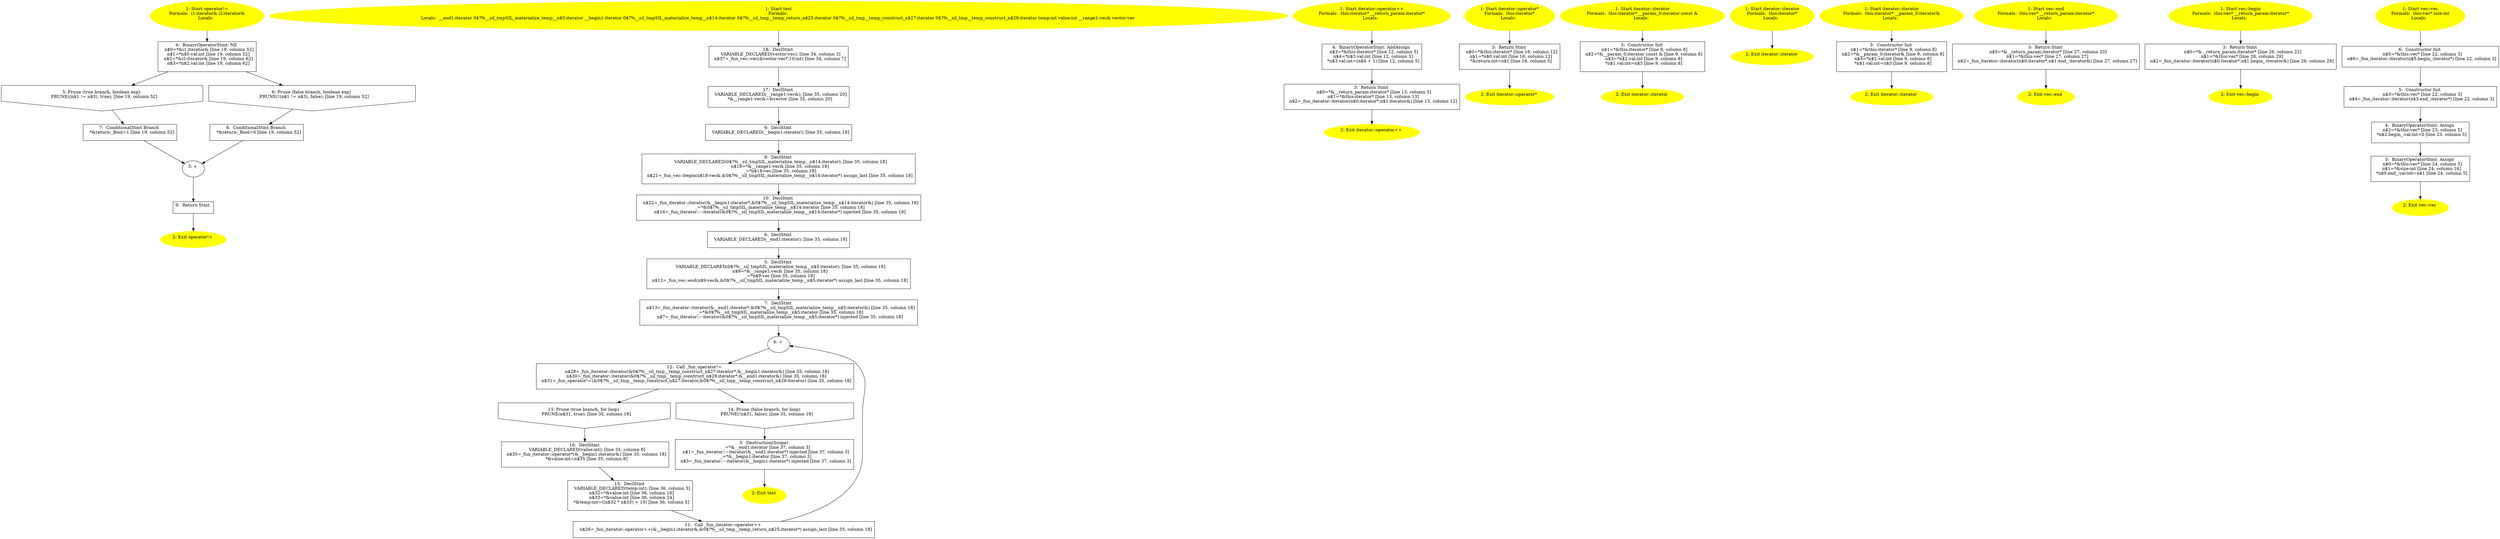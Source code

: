 /* @generated */
digraph cfg {
"operator!=#4715710375716659667.eb4126b3edd381f3092a9e38275754d4_1" [label="1: Start operator!=\nFormals:  i1:iterator& i2:iterator&\nLocals:  \n  " color=yellow style=filled]
	

	 "operator!=#4715710375716659667.eb4126b3edd381f3092a9e38275754d4_1" -> "operator!=#4715710375716659667.eb4126b3edd381f3092a9e38275754d4_4" ;
"operator!=#4715710375716659667.eb4126b3edd381f3092a9e38275754d4_2" [label="2: Exit operator!= \n  " color=yellow style=filled]
	

"operator!=#4715710375716659667.eb4126b3edd381f3092a9e38275754d4_3" [label="3: + \n  " ]
	

	 "operator!=#4715710375716659667.eb4126b3edd381f3092a9e38275754d4_3" -> "operator!=#4715710375716659667.eb4126b3edd381f3092a9e38275754d4_9" ;
"operator!=#4715710375716659667.eb4126b3edd381f3092a9e38275754d4_4" [label="4:  BinaryOperatorStmt: NE \n   n$0=*&i1:iterator& [line 19, column 52]\n  n$1=*n$0.val:int [line 19, column 52]\n  n$2=*&i2:iterator& [line 19, column 62]\n  n$3=*n$2.val:int [line 19, column 62]\n " shape="box"]
	

	 "operator!=#4715710375716659667.eb4126b3edd381f3092a9e38275754d4_4" -> "operator!=#4715710375716659667.eb4126b3edd381f3092a9e38275754d4_5" ;
	 "operator!=#4715710375716659667.eb4126b3edd381f3092a9e38275754d4_4" -> "operator!=#4715710375716659667.eb4126b3edd381f3092a9e38275754d4_6" ;
"operator!=#4715710375716659667.eb4126b3edd381f3092a9e38275754d4_5" [label="5: Prune (true branch, boolean exp) \n   PRUNE((n$1 != n$3), true); [line 19, column 52]\n " shape="invhouse"]
	

	 "operator!=#4715710375716659667.eb4126b3edd381f3092a9e38275754d4_5" -> "operator!=#4715710375716659667.eb4126b3edd381f3092a9e38275754d4_7" ;
"operator!=#4715710375716659667.eb4126b3edd381f3092a9e38275754d4_6" [label="6: Prune (false branch, boolean exp) \n   PRUNE(!(n$1 != n$3), false); [line 19, column 52]\n " shape="invhouse"]
	

	 "operator!=#4715710375716659667.eb4126b3edd381f3092a9e38275754d4_6" -> "operator!=#4715710375716659667.eb4126b3edd381f3092a9e38275754d4_8" ;
"operator!=#4715710375716659667.eb4126b3edd381f3092a9e38275754d4_7" [label="7:  ConditionalStmt Branch \n   *&return:_Bool=1 [line 19, column 52]\n " shape="box"]
	

	 "operator!=#4715710375716659667.eb4126b3edd381f3092a9e38275754d4_7" -> "operator!=#4715710375716659667.eb4126b3edd381f3092a9e38275754d4_3" ;
"operator!=#4715710375716659667.eb4126b3edd381f3092a9e38275754d4_8" [label="8:  ConditionalStmt Branch \n   *&return:_Bool=0 [line 19, column 52]\n " shape="box"]
	

	 "operator!=#4715710375716659667.eb4126b3edd381f3092a9e38275754d4_8" -> "operator!=#4715710375716659667.eb4126b3edd381f3092a9e38275754d4_3" ;
"operator!=#4715710375716659667.eb4126b3edd381f3092a9e38275754d4_9" [label="9:  Return Stmt \n  " shape="box"]
	

	 "operator!=#4715710375716659667.eb4126b3edd381f3092a9e38275754d4_9" -> "operator!=#4715710375716659667.eb4126b3edd381f3092a9e38275754d4_2" ;
"test#18241244337164948030.afc14f193ad97442f67ac7183be789bc_1" [label="1: Start test\nFormals: \nLocals:  __end1:iterator 0$?%__sil_tmpSIL_materialize_temp__n$5:iterator __begin1:iterator 0$?%__sil_tmpSIL_materialize_temp__n$14:iterator 0$?%__sil_tmp__temp_return_n$25:iterator 0$?%__sil_tmp__temp_construct_n$27:iterator 0$?%__sil_tmp__temp_construct_n$29:iterator temp:int value:int __range1:vec& vector:vec \n  " color=yellow style=filled]
	

	 "test#18241244337164948030.afc14f193ad97442f67ac7183be789bc_1" -> "test#18241244337164948030.afc14f193ad97442f67ac7183be789bc_18" ;
"test#18241244337164948030.afc14f193ad97442f67ac7183be789bc_2" [label="2: Exit test \n  " color=yellow style=filled]
	

"test#18241244337164948030.afc14f193ad97442f67ac7183be789bc_3" [label="3:  Destruction(Scope) \n   _=*&__end1:iterator [line 37, column 3]\n  n$1=_fun_iterator::~iterator(&__end1:iterator*) injected [line 37, column 3]\n  _=*&__begin1:iterator [line 37, column 3]\n  n$3=_fun_iterator::~iterator(&__begin1:iterator*) injected [line 37, column 3]\n " shape="box"]
	

	 "test#18241244337164948030.afc14f193ad97442f67ac7183be789bc_3" -> "test#18241244337164948030.afc14f193ad97442f67ac7183be789bc_2" ;
"test#18241244337164948030.afc14f193ad97442f67ac7183be789bc_4" [label="4: + \n  " ]
	

	 "test#18241244337164948030.afc14f193ad97442f67ac7183be789bc_4" -> "test#18241244337164948030.afc14f193ad97442f67ac7183be789bc_12" ;
"test#18241244337164948030.afc14f193ad97442f67ac7183be789bc_5" [label="5:  DeclStmt \n   VARIABLE_DECLARED(0$?%__sil_tmpSIL_materialize_temp__n$5:iterator); [line 35, column 18]\n  n$9=*&__range1:vec& [line 35, column 18]\n  _=*n$9:vec [line 35, column 18]\n  n$12=_fun_vec::end(n$9:vec&,&0$?%__sil_tmpSIL_materialize_temp__n$5:iterator*) assign_last [line 35, column 18]\n " shape="box"]
	

	 "test#18241244337164948030.afc14f193ad97442f67ac7183be789bc_5" -> "test#18241244337164948030.afc14f193ad97442f67ac7183be789bc_7" ;
"test#18241244337164948030.afc14f193ad97442f67ac7183be789bc_6" [label="6:  DeclStmt \n   VARIABLE_DECLARED(__end1:iterator); [line 35, column 18]\n " shape="box"]
	

	 "test#18241244337164948030.afc14f193ad97442f67ac7183be789bc_6" -> "test#18241244337164948030.afc14f193ad97442f67ac7183be789bc_5" ;
"test#18241244337164948030.afc14f193ad97442f67ac7183be789bc_7" [label="7:  DeclStmt \n   n$13=_fun_iterator::iterator(&__end1:iterator*,&0$?%__sil_tmpSIL_materialize_temp__n$5:iterator&) [line 35, column 18]\n  _=*&0$?%__sil_tmpSIL_materialize_temp__n$5:iterator [line 35, column 18]\n  n$7=_fun_iterator::~iterator(&0$?%__sil_tmpSIL_materialize_temp__n$5:iterator*) injected [line 35, column 18]\n " shape="box"]
	

	 "test#18241244337164948030.afc14f193ad97442f67ac7183be789bc_7" -> "test#18241244337164948030.afc14f193ad97442f67ac7183be789bc_4" ;
"test#18241244337164948030.afc14f193ad97442f67ac7183be789bc_8" [label="8:  DeclStmt \n   VARIABLE_DECLARED(0$?%__sil_tmpSIL_materialize_temp__n$14:iterator); [line 35, column 18]\n  n$18=*&__range1:vec& [line 35, column 18]\n  _=*n$18:vec [line 35, column 18]\n  n$21=_fun_vec::begin(n$18:vec&,&0$?%__sil_tmpSIL_materialize_temp__n$14:iterator*) assign_last [line 35, column 18]\n " shape="box"]
	

	 "test#18241244337164948030.afc14f193ad97442f67ac7183be789bc_8" -> "test#18241244337164948030.afc14f193ad97442f67ac7183be789bc_10" ;
"test#18241244337164948030.afc14f193ad97442f67ac7183be789bc_9" [label="9:  DeclStmt \n   VARIABLE_DECLARED(__begin1:iterator); [line 35, column 18]\n " shape="box"]
	

	 "test#18241244337164948030.afc14f193ad97442f67ac7183be789bc_9" -> "test#18241244337164948030.afc14f193ad97442f67ac7183be789bc_8" ;
"test#18241244337164948030.afc14f193ad97442f67ac7183be789bc_10" [label="10:  DeclStmt \n   n$22=_fun_iterator::iterator(&__begin1:iterator*,&0$?%__sil_tmpSIL_materialize_temp__n$14:iterator&) [line 35, column 18]\n  _=*&0$?%__sil_tmpSIL_materialize_temp__n$14:iterator [line 35, column 18]\n  n$16=_fun_iterator::~iterator(&0$?%__sil_tmpSIL_materialize_temp__n$14:iterator*) injected [line 35, column 18]\n " shape="box"]
	

	 "test#18241244337164948030.afc14f193ad97442f67ac7183be789bc_10" -> "test#18241244337164948030.afc14f193ad97442f67ac7183be789bc_6" ;
"test#18241244337164948030.afc14f193ad97442f67ac7183be789bc_11" [label="11:  Call _fun_iterator::operator++ \n   n$26=_fun_iterator::operator++(&__begin1:iterator&,&0$?%__sil_tmp__temp_return_n$25:iterator*) assign_last [line 35, column 18]\n " shape="box"]
	

	 "test#18241244337164948030.afc14f193ad97442f67ac7183be789bc_11" -> "test#18241244337164948030.afc14f193ad97442f67ac7183be789bc_4" ;
"test#18241244337164948030.afc14f193ad97442f67ac7183be789bc_12" [label="12:  Call _fun_operator!= \n   n$28=_fun_iterator::iterator(&0$?%__sil_tmp__temp_construct_n$27:iterator*,&__begin1:iterator&) [line 35, column 18]\n  n$30=_fun_iterator::iterator(&0$?%__sil_tmp__temp_construct_n$29:iterator*,&__end1:iterator&) [line 35, column 18]\n  n$31=_fun_operator!=(&0$?%__sil_tmp__temp_construct_n$27:iterator,&0$?%__sil_tmp__temp_construct_n$29:iterator) [line 35, column 18]\n " shape="box"]
	

	 "test#18241244337164948030.afc14f193ad97442f67ac7183be789bc_12" -> "test#18241244337164948030.afc14f193ad97442f67ac7183be789bc_13" ;
	 "test#18241244337164948030.afc14f193ad97442f67ac7183be789bc_12" -> "test#18241244337164948030.afc14f193ad97442f67ac7183be789bc_14" ;
"test#18241244337164948030.afc14f193ad97442f67ac7183be789bc_13" [label="13: Prune (true branch, for loop) \n   PRUNE(n$31, true); [line 35, column 18]\n " shape="invhouse"]
	

	 "test#18241244337164948030.afc14f193ad97442f67ac7183be789bc_13" -> "test#18241244337164948030.afc14f193ad97442f67ac7183be789bc_16" ;
"test#18241244337164948030.afc14f193ad97442f67ac7183be789bc_14" [label="14: Prune (false branch, for loop) \n   PRUNE(!n$31, false); [line 35, column 18]\n " shape="invhouse"]
	

	 "test#18241244337164948030.afc14f193ad97442f67ac7183be789bc_14" -> "test#18241244337164948030.afc14f193ad97442f67ac7183be789bc_3" ;
"test#18241244337164948030.afc14f193ad97442f67ac7183be789bc_15" [label="15:  DeclStmt \n   VARIABLE_DECLARED(temp:int); [line 36, column 5]\n  n$32=*&value:int [line 36, column 16]\n  n$33=*&value:int [line 36, column 24]\n  *&temp:int=((n$32 * n$33) + 10) [line 36, column 5]\n " shape="box"]
	

	 "test#18241244337164948030.afc14f193ad97442f67ac7183be789bc_15" -> "test#18241244337164948030.afc14f193ad97442f67ac7183be789bc_11" ;
"test#18241244337164948030.afc14f193ad97442f67ac7183be789bc_16" [label="16:  DeclStmt \n   VARIABLE_DECLARED(value:int); [line 35, column 8]\n  n$35=_fun_iterator::operator*(&__begin1:iterator&) [line 35, column 18]\n  *&value:int=n$35 [line 35, column 8]\n " shape="box"]
	

	 "test#18241244337164948030.afc14f193ad97442f67ac7183be789bc_16" -> "test#18241244337164948030.afc14f193ad97442f67ac7183be789bc_15" ;
"test#18241244337164948030.afc14f193ad97442f67ac7183be789bc_17" [label="17:  DeclStmt \n   VARIABLE_DECLARED(__range1:vec&); [line 35, column 20]\n  *&__range1:vec&=&vector [line 35, column 20]\n " shape="box"]
	

	 "test#18241244337164948030.afc14f193ad97442f67ac7183be789bc_17" -> "test#18241244337164948030.afc14f193ad97442f67ac7183be789bc_9" ;
"test#18241244337164948030.afc14f193ad97442f67ac7183be789bc_18" [label="18:  DeclStmt \n   VARIABLE_DECLARED(vector:vec); [line 34, column 3]\n  n$37=_fun_vec::vec(&vector:vec*,10:int) [line 34, column 7]\n " shape="box"]
	

	 "test#18241244337164948030.afc14f193ad97442f67ac7183be789bc_18" -> "test#18241244337164948030.afc14f193ad97442f67ac7183be789bc_17" ;
"operator++#iterator(class iterator)#(14034081864165661659).574423d3d3249b4f53477fb1be150024_1" [label="1: Start iterator::operator++\nFormals:  this:iterator* __return_param:iterator*\nLocals:  \n  " color=yellow style=filled]
	

	 "operator++#iterator(class iterator)#(14034081864165661659).574423d3d3249b4f53477fb1be150024_1" -> "operator++#iterator(class iterator)#(14034081864165661659).574423d3d3249b4f53477fb1be150024_4" ;
"operator++#iterator(class iterator)#(14034081864165661659).574423d3d3249b4f53477fb1be150024_2" [label="2: Exit iterator::operator++ \n  " color=yellow style=filled]
	

"operator++#iterator(class iterator)#(14034081864165661659).574423d3d3249b4f53477fb1be150024_3" [label="3:  Return Stmt \n   n$0=*&__return_param:iterator* [line 13, column 5]\n  n$1=*&this:iterator* [line 13, column 13]\n  n$2=_fun_iterator::iterator(n$0:iterator*,n$1:iterator&) [line 13, column 12]\n " shape="box"]
	

	 "operator++#iterator(class iterator)#(14034081864165661659).574423d3d3249b4f53477fb1be150024_3" -> "operator++#iterator(class iterator)#(14034081864165661659).574423d3d3249b4f53477fb1be150024_2" ;
"operator++#iterator(class iterator)#(14034081864165661659).574423d3d3249b4f53477fb1be150024_4" [label="4:  BinaryOperatorStmt: AddAssign \n   n$3=*&this:iterator* [line 12, column 5]\n  n$4=*n$3.val:int [line 12, column 5]\n  *n$3.val:int=(n$4 + 1) [line 12, column 5]\n " shape="box"]
	

	 "operator++#iterator(class iterator)#(14034081864165661659).574423d3d3249b4f53477fb1be150024_4" -> "operator++#iterator(class iterator)#(14034081864165661659).574423d3d3249b4f53477fb1be150024_3" ;
"operator*#iterator#(14296957122470685412).e3f593369544fc43a253ad1e4f5ed136_1" [label="1: Start iterator::operator*\nFormals:  this:iterator*\nLocals:  \n  " color=yellow style=filled]
	

	 "operator*#iterator#(14296957122470685412).e3f593369544fc43a253ad1e4f5ed136_1" -> "operator*#iterator#(14296957122470685412).e3f593369544fc43a253ad1e4f5ed136_3" ;
"operator*#iterator#(14296957122470685412).e3f593369544fc43a253ad1e4f5ed136_2" [label="2: Exit iterator::operator* \n  " color=yellow style=filled]
	

"operator*#iterator#(14296957122470685412).e3f593369544fc43a253ad1e4f5ed136_3" [label="3:  Return Stmt \n   n$0=*&this:iterator* [line 16, column 12]\n  n$1=*n$0.val:int [line 16, column 12]\n  *&return:int=n$1 [line 16, column 5]\n " shape="box"]
	

	 "operator*#iterator#(14296957122470685412).e3f593369544fc43a253ad1e4f5ed136_3" -> "operator*#iterator#(14296957122470685412).e3f593369544fc43a253ad1e4f5ed136_2" ;
"iterator#iterator#{11413353760466671846|constexpr}.a278508d3bccc69caf1a1db6246cf788_1" [label="1: Start iterator::iterator\nFormals:  this:iterator* __param_0:iterator const &\nLocals:  \n  " color=yellow style=filled]
	

	 "iterator#iterator#{11413353760466671846|constexpr}.a278508d3bccc69caf1a1db6246cf788_1" -> "iterator#iterator#{11413353760466671846|constexpr}.a278508d3bccc69caf1a1db6246cf788_3" ;
"iterator#iterator#{11413353760466671846|constexpr}.a278508d3bccc69caf1a1db6246cf788_2" [label="2: Exit iterator::iterator \n  " color=yellow style=filled]
	

"iterator#iterator#{11413353760466671846|constexpr}.a278508d3bccc69caf1a1db6246cf788_3" [label="3:  Constructor Init \n   n$1=*&this:iterator* [line 9, column 8]\n  n$2=*&__param_0:iterator const & [line 9, column 8]\n  n$3=*n$2.val:int [line 9, column 8]\n  *n$1.val:int=n$3 [line 9, column 8]\n " shape="box"]
	

	 "iterator#iterator#{11413353760466671846|constexpr}.a278508d3bccc69caf1a1db6246cf788_3" -> "iterator#iterator#{11413353760466671846|constexpr}.a278508d3bccc69caf1a1db6246cf788_2" ;
"iterator#iterator#{17107199916075329459}.2fc51ac860d26e778b9b34e5032f02d5_1" [label="1: Start iterator::iterator\nFormals:  this:iterator*\nLocals:  \n  " color=yellow style=filled]
	

	 "iterator#iterator#{17107199916075329459}.2fc51ac860d26e778b9b34e5032f02d5_1" -> "iterator#iterator#{17107199916075329459}.2fc51ac860d26e778b9b34e5032f02d5_2" ;
"iterator#iterator#{17107199916075329459}.2fc51ac860d26e778b9b34e5032f02d5_2" [label="2: Exit iterator::iterator \n  " color=yellow style=filled]
	

"iterator#iterator#{3083368405611515834|constexpr}.86fcbefb2af88c097bfa7e085c4b4f40_1" [label="1: Start iterator::iterator\nFormals:  this:iterator* __param_0:iterator&\nLocals:  \n  " color=yellow style=filled]
	

	 "iterator#iterator#{3083368405611515834|constexpr}.86fcbefb2af88c097bfa7e085c4b4f40_1" -> "iterator#iterator#{3083368405611515834|constexpr}.86fcbefb2af88c097bfa7e085c4b4f40_3" ;
"iterator#iterator#{3083368405611515834|constexpr}.86fcbefb2af88c097bfa7e085c4b4f40_2" [label="2: Exit iterator::iterator \n  " color=yellow style=filled]
	

"iterator#iterator#{3083368405611515834|constexpr}.86fcbefb2af88c097bfa7e085c4b4f40_3" [label="3:  Constructor Init \n   n$1=*&this:iterator* [line 9, column 8]\n  n$2=*&__param_0:iterator& [line 9, column 8]\n  n$3=*n$2.val:int [line 9, column 8]\n  *n$1.val:int=n$3 [line 9, column 8]\n " shape="box"]
	

	 "iterator#iterator#{3083368405611515834|constexpr}.86fcbefb2af88c097bfa7e085c4b4f40_3" -> "iterator#iterator#{3083368405611515834|constexpr}.86fcbefb2af88c097bfa7e085c4b4f40_2" ;
"end#vec(class iterator)#(14240882620331653738).aed9da65654959634fd17d4511cfa44d_1" [label="1: Start vec::end\nFormals:  this:vec* __return_param:iterator*\nLocals:  \n  " color=yellow style=filled]
	

	 "end#vec(class iterator)#(14240882620331653738).aed9da65654959634fd17d4511cfa44d_1" -> "end#vec(class iterator)#(14240882620331653738).aed9da65654959634fd17d4511cfa44d_3" ;
"end#vec(class iterator)#(14240882620331653738).aed9da65654959634fd17d4511cfa44d_2" [label="2: Exit vec::end \n  " color=yellow style=filled]
	

"end#vec(class iterator)#(14240882620331653738).aed9da65654959634fd17d4511cfa44d_3" [label="3:  Return Stmt \n   n$0=*&__return_param:iterator* [line 27, column 20]\n  n$1=*&this:vec* [line 27, column 27]\n  n$2=_fun_iterator::iterator(n$0:iterator*,n$1.end_:iterator&) [line 27, column 27]\n " shape="box"]
	

	 "end#vec(class iterator)#(14240882620331653738).aed9da65654959634fd17d4511cfa44d_3" -> "end#vec(class iterator)#(14240882620331653738).aed9da65654959634fd17d4511cfa44d_2" ;
"begin#vec(class iterator)#(1866137161906470488).407edea568a869b61c9e5e8424e0b5f7_1" [label="1: Start vec::begin\nFormals:  this:vec* __return_param:iterator*\nLocals:  \n  " color=yellow style=filled]
	

	 "begin#vec(class iterator)#(1866137161906470488).407edea568a869b61c9e5e8424e0b5f7_1" -> "begin#vec(class iterator)#(1866137161906470488).407edea568a869b61c9e5e8424e0b5f7_3" ;
"begin#vec(class iterator)#(1866137161906470488).407edea568a869b61c9e5e8424e0b5f7_2" [label="2: Exit vec::begin \n  " color=yellow style=filled]
	

"begin#vec(class iterator)#(1866137161906470488).407edea568a869b61c9e5e8424e0b5f7_3" [label="3:  Return Stmt \n   n$0=*&__return_param:iterator* [line 26, column 22]\n  n$1=*&this:vec* [line 26, column 29]\n  n$2=_fun_iterator::iterator(n$0:iterator*,n$1.begin_:iterator&) [line 26, column 29]\n " shape="box"]
	

	 "begin#vec(class iterator)#(1866137161906470488).407edea568a869b61c9e5e8424e0b5f7_3" -> "begin#vec(class iterator)#(1866137161906470488).407edea568a869b61c9e5e8424e0b5f7_2" ;
"vec#vec#{13876720186060950809}.c3c9a518fcec87e97d6b52a59f13d428_1" [label="1: Start vec::vec\nFormals:  this:vec* size:int\nLocals:  \n  " color=yellow style=filled]
	

	 "vec#vec#{13876720186060950809}.c3c9a518fcec87e97d6b52a59f13d428_1" -> "vec#vec#{13876720186060950809}.c3c9a518fcec87e97d6b52a59f13d428_6" ;
"vec#vec#{13876720186060950809}.c3c9a518fcec87e97d6b52a59f13d428_2" [label="2: Exit vec::vec \n  " color=yellow style=filled]
	

"vec#vec#{13876720186060950809}.c3c9a518fcec87e97d6b52a59f13d428_3" [label="3:  BinaryOperatorStmt: Assign \n   n$0=*&this:vec* [line 24, column 5]\n  n$1=*&size:int [line 24, column 16]\n  *n$0.end_.val:int=n$1 [line 24, column 5]\n " shape="box"]
	

	 "vec#vec#{13876720186060950809}.c3c9a518fcec87e97d6b52a59f13d428_3" -> "vec#vec#{13876720186060950809}.c3c9a518fcec87e97d6b52a59f13d428_2" ;
"vec#vec#{13876720186060950809}.c3c9a518fcec87e97d6b52a59f13d428_4" [label="4:  BinaryOperatorStmt: Assign \n   n$2=*&this:vec* [line 23, column 5]\n  *n$2.begin_.val:int=0 [line 23, column 5]\n " shape="box"]
	

	 "vec#vec#{13876720186060950809}.c3c9a518fcec87e97d6b52a59f13d428_4" -> "vec#vec#{13876720186060950809}.c3c9a518fcec87e97d6b52a59f13d428_3" ;
"vec#vec#{13876720186060950809}.c3c9a518fcec87e97d6b52a59f13d428_5" [label="5:  Constructor Init \n   n$3=*&this:vec* [line 22, column 3]\n  n$4=_fun_iterator::iterator(n$3.end_:iterator*) [line 22, column 3]\n " shape="box"]
	

	 "vec#vec#{13876720186060950809}.c3c9a518fcec87e97d6b52a59f13d428_5" -> "vec#vec#{13876720186060950809}.c3c9a518fcec87e97d6b52a59f13d428_4" ;
"vec#vec#{13876720186060950809}.c3c9a518fcec87e97d6b52a59f13d428_6" [label="6:  Constructor Init \n   n$5=*&this:vec* [line 22, column 3]\n  n$6=_fun_iterator::iterator(n$5.begin_:iterator*) [line 22, column 3]\n " shape="box"]
	

	 "vec#vec#{13876720186060950809}.c3c9a518fcec87e97d6b52a59f13d428_6" -> "vec#vec#{13876720186060950809}.c3c9a518fcec87e97d6b52a59f13d428_5" ;
}
